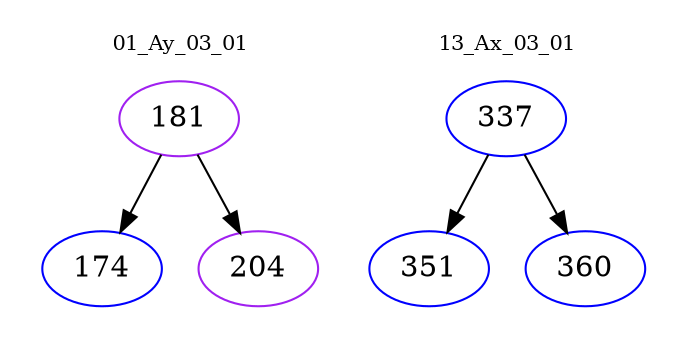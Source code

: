 digraph{
subgraph cluster_0 {
color = white
label = "01_Ay_03_01";
fontsize=10;
T0_181 [label="181", color="purple"]
T0_181 -> T0_174 [color="black"]
T0_174 [label="174", color="blue"]
T0_181 -> T0_204 [color="black"]
T0_204 [label="204", color="purple"]
}
subgraph cluster_1 {
color = white
label = "13_Ax_03_01";
fontsize=10;
T1_337 [label="337", color="blue"]
T1_337 -> T1_351 [color="black"]
T1_351 [label="351", color="blue"]
T1_337 -> T1_360 [color="black"]
T1_360 [label="360", color="blue"]
}
}
